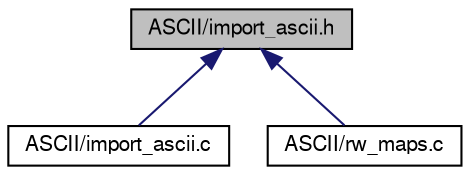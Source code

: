 digraph "ASCII/import_ascii.h"
{
  bgcolor="transparent";
  edge [fontname="FreeSans",fontsize="10",labelfontname="FreeSans",labelfontsize="10"];
  node [fontname="FreeSans",fontsize="10",shape=record];
  Node1 [label="ASCII/import_ascii.h",height=0.2,width=0.4,color="black", fillcolor="grey75", style="filled" fontcolor="black"];
  Node1 -> Node2 [dir="back",color="midnightblue",fontsize="10",style="solid"];
  Node2 [label="ASCII/import_ascii.c",height=0.2,width=0.4,color="black",URL="$import__ascii_8c.html"];
  Node1 -> Node3 [dir="back",color="midnightblue",fontsize="10",style="solid"];
  Node3 [label="ASCII/rw_maps.c",height=0.2,width=0.4,color="black",URL="$rw__maps_8c.html"];
}
